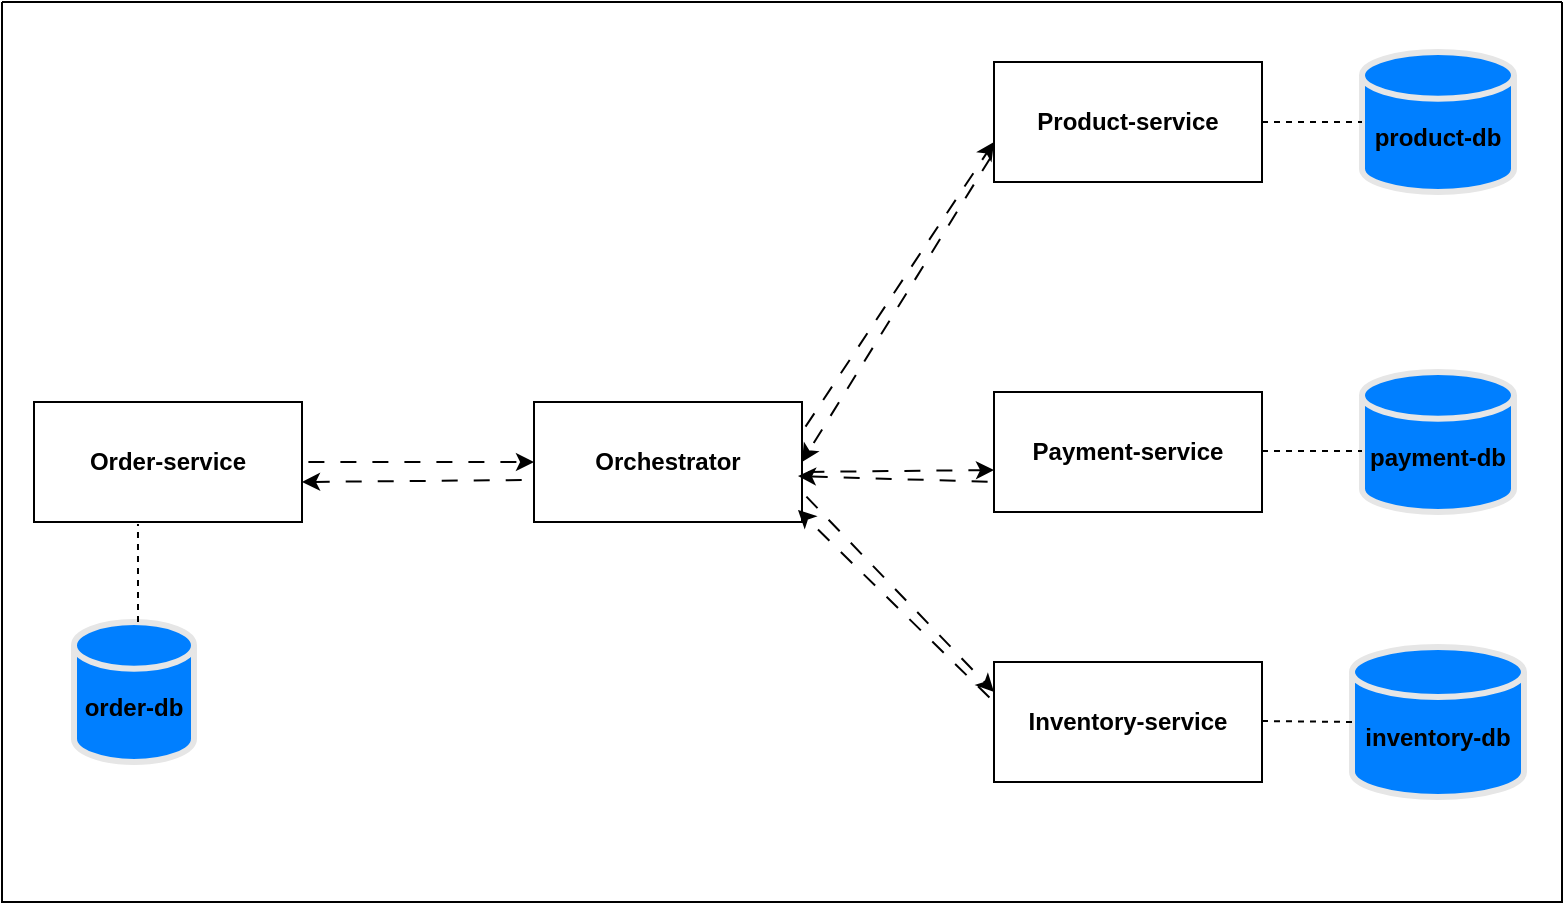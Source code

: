 <mxfile version="26.2.14">
  <diagram name="Página-1" id="IKFzs1eROUxx1zxxErRp">
    <mxGraphModel dx="802" dy="486" grid="1" gridSize="10" guides="1" tooltips="1" connect="1" arrows="1" fold="1" page="1" pageScale="1" pageWidth="827" pageHeight="1169" math="0" shadow="0">
      <root>
        <mxCell id="0" />
        <mxCell id="1" parent="0" />
        <mxCell id="QWuWAwB0CTBxhZb6yjvo-1" value="" style="swimlane;startSize=0;" vertex="1" parent="1">
          <mxGeometry x="24" y="40" width="780" height="450" as="geometry" />
        </mxCell>
        <mxCell id="QWuWAwB0CTBxhZb6yjvo-6" style="edgeStyle=orthogonalEdgeStyle;rounded=0;orthogonalLoop=1;jettySize=auto;html=1;entryX=0;entryY=0.5;entryDx=0;entryDy=0;flowAnimation=1;" edge="1" parent="QWuWAwB0CTBxhZb6yjvo-1" source="QWuWAwB0CTBxhZb6yjvo-2" target="QWuWAwB0CTBxhZb6yjvo-4">
          <mxGeometry relative="1" as="geometry" />
        </mxCell>
        <mxCell id="QWuWAwB0CTBxhZb6yjvo-2" value="&lt;b&gt;Order-service&lt;/b&gt;" style="rounded=0;whiteSpace=wrap;html=1;" vertex="1" parent="QWuWAwB0CTBxhZb6yjvo-1">
          <mxGeometry x="16" y="200" width="134" height="60" as="geometry" />
        </mxCell>
        <mxCell id="QWuWAwB0CTBxhZb6yjvo-3" value="" style="shape=image;html=1;verticalAlign=top;verticalLabelPosition=bottom;labelBackgroundColor=#ffffff;imageAspect=0;aspect=fixed;image=https://cdn2.iconfinder.com/data/icons/boxicons-logos/24/bxl-spring-boot-128.png" vertex="1" parent="QWuWAwB0CTBxhZb6yjvo-1">
          <mxGeometry x="66" y="166" width="34" height="34" as="geometry" />
        </mxCell>
        <mxCell id="QWuWAwB0CTBxhZb6yjvo-4" value="&lt;b&gt;Orchestrator&lt;/b&gt;" style="rounded=0;whiteSpace=wrap;html=1;" vertex="1" parent="QWuWAwB0CTBxhZb6yjvo-1">
          <mxGeometry x="266" y="200" width="134" height="60" as="geometry" />
        </mxCell>
        <mxCell id="QWuWAwB0CTBxhZb6yjvo-5" value="" style="shape=image;html=1;verticalAlign=top;verticalLabelPosition=bottom;labelBackgroundColor=#ffffff;imageAspect=0;aspect=fixed;image=https://cdn2.iconfinder.com/data/icons/boxicons-logos/24/bxl-spring-boot-128.png" vertex="1" parent="QWuWAwB0CTBxhZb6yjvo-1">
          <mxGeometry x="316" y="166" width="34" height="34" as="geometry" />
        </mxCell>
        <mxCell id="QWuWAwB0CTBxhZb6yjvo-9" value="" style="endArrow=classic;html=1;rounded=0;flowAnimation=1;entryX=0.993;entryY=0.617;entryDx=0;entryDy=0;entryPerimeter=0;exitX=-0.022;exitY=0.65;exitDx=0;exitDy=0;exitPerimeter=0;" edge="1" parent="QWuWAwB0CTBxhZb6yjvo-1" source="QWuWAwB0CTBxhZb6yjvo-4">
          <mxGeometry width="50" height="50" relative="1" as="geometry">
            <mxPoint x="256" y="240" as="sourcePoint" />
            <mxPoint x="150.002" y="240.0" as="targetPoint" />
          </mxGeometry>
        </mxCell>
        <mxCell id="QWuWAwB0CTBxhZb6yjvo-10" value="&lt;b&gt;Product-service&lt;/b&gt;" style="rounded=0;whiteSpace=wrap;html=1;" vertex="1" parent="QWuWAwB0CTBxhZb6yjvo-1">
          <mxGeometry x="496" y="30" width="134" height="60" as="geometry" />
        </mxCell>
        <mxCell id="QWuWAwB0CTBxhZb6yjvo-11" value="&lt;b&gt;Payment-service&lt;/b&gt;" style="rounded=0;whiteSpace=wrap;html=1;" vertex="1" parent="QWuWAwB0CTBxhZb6yjvo-1">
          <mxGeometry x="496" y="195" width="134" height="60" as="geometry" />
        </mxCell>
        <mxCell id="QWuWAwB0CTBxhZb6yjvo-12" value="&lt;b&gt;Inventory-service&lt;/b&gt;" style="rounded=0;whiteSpace=wrap;html=1;" vertex="1" parent="QWuWAwB0CTBxhZb6yjvo-1">
          <mxGeometry x="496" y="330" width="134" height="60" as="geometry" />
        </mxCell>
        <mxCell id="QWuWAwB0CTBxhZb6yjvo-14" value="" style="endArrow=classic;html=1;rounded=0;exitX=1;exitY=0.25;exitDx=0;exitDy=0;entryX=0;entryY=1;entryDx=0;entryDy=0;flowAnimation=1;" edge="1" parent="QWuWAwB0CTBxhZb6yjvo-1" source="QWuWAwB0CTBxhZb6yjvo-4">
          <mxGeometry width="50" height="50" relative="1" as="geometry">
            <mxPoint x="400" y="195" as="sourcePoint" />
            <mxPoint x="496" y="70" as="targetPoint" />
          </mxGeometry>
        </mxCell>
        <mxCell id="QWuWAwB0CTBxhZb6yjvo-16" value="" style="endArrow=classic;html=1;rounded=0;entryX=1;entryY=0.5;entryDx=0;entryDy=0;exitX=0;exitY=0.75;exitDx=0;exitDy=0;flowAnimation=1;" edge="1" parent="QWuWAwB0CTBxhZb6yjvo-1" source="QWuWAwB0CTBxhZb6yjvo-10" target="QWuWAwB0CTBxhZb6yjvo-4">
          <mxGeometry width="50" height="50" relative="1" as="geometry">
            <mxPoint x="496" y="90" as="sourcePoint" />
            <mxPoint x="566" y="35" as="targetPoint" />
          </mxGeometry>
        </mxCell>
        <mxCell id="QWuWAwB0CTBxhZb6yjvo-17" value="&lt;div&gt;&lt;b&gt;&lt;br&gt;&lt;/b&gt;&lt;/div&gt;&lt;b&gt;order-db&lt;/b&gt;" style="strokeWidth=3;html=1;shape=mxgraph.flowchart.database;whiteSpace=wrap;strokeColor=#E6E6E6;fillColor=#007FFF;" vertex="1" parent="QWuWAwB0CTBxhZb6yjvo-1">
          <mxGeometry x="36" y="310" width="60" height="70" as="geometry" />
        </mxCell>
        <mxCell id="QWuWAwB0CTBxhZb6yjvo-18" value="" style="endArrow=none;dashed=1;html=1;rounded=0;entryX=0.388;entryY=1.017;entryDx=0;entryDy=0;entryPerimeter=0;flowAnimation=0;" edge="1" parent="QWuWAwB0CTBxhZb6yjvo-1" target="QWuWAwB0CTBxhZb6yjvo-2">
          <mxGeometry width="50" height="50" relative="1" as="geometry">
            <mxPoint x="68" y="310" as="sourcePoint" />
            <mxPoint x="116" y="280" as="targetPoint" />
          </mxGeometry>
        </mxCell>
        <mxCell id="QWuWAwB0CTBxhZb6yjvo-22" value="&lt;div&gt;&lt;b&gt;&lt;br&gt;&lt;/b&gt;&lt;/div&gt;&lt;b&gt;product-db&lt;/b&gt;" style="strokeWidth=3;html=1;shape=mxgraph.flowchart.database;whiteSpace=wrap;strokeColor=#E6E6E6;fillColor=#007FFF;" vertex="1" parent="QWuWAwB0CTBxhZb6yjvo-1">
          <mxGeometry x="680" y="25" width="76" height="70" as="geometry" />
        </mxCell>
        <mxCell id="QWuWAwB0CTBxhZb6yjvo-23" value="&lt;div&gt;&lt;b&gt;&lt;br&gt;&lt;/b&gt;&lt;/div&gt;&lt;b&gt;payment-db&lt;/b&gt;" style="strokeWidth=3;html=1;shape=mxgraph.flowchart.database;whiteSpace=wrap;strokeColor=#E6E6E6;fillColor=#007FFF;" vertex="1" parent="QWuWAwB0CTBxhZb6yjvo-1">
          <mxGeometry x="680" y="185" width="76" height="70" as="geometry" />
        </mxCell>
        <mxCell id="QWuWAwB0CTBxhZb6yjvo-24" value="&lt;div&gt;&lt;b&gt;&lt;br&gt;&lt;/b&gt;&lt;/div&gt;&lt;b&gt;inventory-db&lt;/b&gt;" style="strokeWidth=3;html=1;shape=mxgraph.flowchart.database;whiteSpace=wrap;strokeColor=#E6E6E6;fillColor=#007FFF;" vertex="1" parent="QWuWAwB0CTBxhZb6yjvo-1">
          <mxGeometry x="675" y="322.5" width="86" height="75" as="geometry" />
        </mxCell>
        <mxCell id="QWuWAwB0CTBxhZb6yjvo-25" value="" style="endArrow=none;dashed=1;html=1;rounded=0;entryX=0;entryY=0.5;entryDx=0;entryDy=0;entryPerimeter=0;" edge="1" parent="QWuWAwB0CTBxhZb6yjvo-1" target="QWuWAwB0CTBxhZb6yjvo-22">
          <mxGeometry width="50" height="50" relative="1" as="geometry">
            <mxPoint x="630" y="60" as="sourcePoint" />
            <mxPoint x="680" y="10" as="targetPoint" />
          </mxGeometry>
        </mxCell>
        <mxCell id="QWuWAwB0CTBxhZb6yjvo-26" value="" style="endArrow=none;dashed=1;html=1;rounded=0;entryX=0;entryY=0.5;entryDx=0;entryDy=0;entryPerimeter=0;" edge="1" parent="QWuWAwB0CTBxhZb6yjvo-1">
          <mxGeometry width="50" height="50" relative="1" as="geometry">
            <mxPoint x="630" y="224.5" as="sourcePoint" />
            <mxPoint x="680" y="224.5" as="targetPoint" />
          </mxGeometry>
        </mxCell>
        <mxCell id="QWuWAwB0CTBxhZb6yjvo-27" value="" style="endArrow=none;dashed=1;html=1;rounded=0;entryX=0;entryY=0.5;entryDx=0;entryDy=0;entryPerimeter=0;" edge="1" parent="QWuWAwB0CTBxhZb6yjvo-1" target="QWuWAwB0CTBxhZb6yjvo-24">
          <mxGeometry width="50" height="50" relative="1" as="geometry">
            <mxPoint x="630" y="359.5" as="sourcePoint" />
            <mxPoint x="666" y="358" as="targetPoint" />
          </mxGeometry>
        </mxCell>
        <mxCell id="QWuWAwB0CTBxhZb6yjvo-28" value="" style="shape=image;html=1;verticalAlign=top;verticalLabelPosition=bottom;labelBackgroundColor=#ffffff;imageAspect=0;aspect=fixed;image=https://cdn2.iconfinder.com/data/icons/boxicons-logos/24/bxl-spring-boot-128.png" vertex="1" parent="QWuWAwB0CTBxhZb6yjvo-1">
          <mxGeometry x="536" width="34" height="34" as="geometry" />
        </mxCell>
        <mxCell id="QWuWAwB0CTBxhZb6yjvo-50" value="" style="shape=image;html=1;verticalAlign=top;verticalLabelPosition=bottom;labelBackgroundColor=#ffffff;imageAspect=0;aspect=fixed;image=https://cdn2.iconfinder.com/data/icons/boxicons-logos/24/bxl-spring-boot-128.png" vertex="1" parent="QWuWAwB0CTBxhZb6yjvo-1">
          <mxGeometry x="536" y="161" width="34" height="34" as="geometry" />
        </mxCell>
        <mxCell id="QWuWAwB0CTBxhZb6yjvo-51" value="" style="shape=image;html=1;verticalAlign=top;verticalLabelPosition=bottom;labelBackgroundColor=#ffffff;imageAspect=0;aspect=fixed;image=https://cdn2.iconfinder.com/data/icons/boxicons-logos/24/bxl-spring-boot-128.png" vertex="1" parent="QWuWAwB0CTBxhZb6yjvo-1">
          <mxGeometry x="536" y="296" width="34" height="34" as="geometry" />
        </mxCell>
        <mxCell id="QWuWAwB0CTBxhZb6yjvo-52" value="" style="endArrow=classic;html=1;rounded=0;entryX=0;entryY=0.65;entryDx=0;entryDy=0;entryPerimeter=0;flowAnimation=1;" edge="1" parent="QWuWAwB0CTBxhZb6yjvo-1" target="QWuWAwB0CTBxhZb6yjvo-11">
          <mxGeometry width="50" height="50" relative="1" as="geometry">
            <mxPoint x="400" y="235" as="sourcePoint" />
            <mxPoint x="450" y="185" as="targetPoint" />
          </mxGeometry>
        </mxCell>
        <mxCell id="QWuWAwB0CTBxhZb6yjvo-53" value="" style="endArrow=classic;html=1;rounded=0;entryX=0.985;entryY=0.617;entryDx=0;entryDy=0;flowAnimation=1;exitX=0;exitY=0.75;exitDx=0;exitDy=0;entryPerimeter=0;" edge="1" parent="QWuWAwB0CTBxhZb6yjvo-1" source="QWuWAwB0CTBxhZb6yjvo-11" target="QWuWAwB0CTBxhZb6yjvo-4">
          <mxGeometry width="50" height="50" relative="1" as="geometry">
            <mxPoint x="406" y="281" as="sourcePoint" />
            <mxPoint x="502" y="280" as="targetPoint" />
          </mxGeometry>
        </mxCell>
        <mxCell id="QWuWAwB0CTBxhZb6yjvo-54" value="" style="endArrow=classic;html=1;rounded=0;entryX=0;entryY=0.25;entryDx=0;entryDy=0;exitX=1;exitY=0.75;exitDx=0;exitDy=0;flowAnimation=1;" edge="1" parent="QWuWAwB0CTBxhZb6yjvo-1" source="QWuWAwB0CTBxhZb6yjvo-4" target="QWuWAwB0CTBxhZb6yjvo-12">
          <mxGeometry width="50" height="50" relative="1" as="geometry">
            <mxPoint x="366" y="240" as="sourcePoint" />
            <mxPoint x="416" y="190" as="targetPoint" />
          </mxGeometry>
        </mxCell>
        <mxCell id="QWuWAwB0CTBxhZb6yjvo-55" value="" style="endArrow=classic;html=1;rounded=0;entryX=0.985;entryY=0.9;entryDx=0;entryDy=0;entryPerimeter=0;flowAnimation=1;" edge="1" parent="QWuWAwB0CTBxhZb6yjvo-1" target="QWuWAwB0CTBxhZb6yjvo-4">
          <mxGeometry width="50" height="50" relative="1" as="geometry">
            <mxPoint x="496" y="350" as="sourcePoint" />
            <mxPoint x="472" y="380" as="targetPoint" />
          </mxGeometry>
        </mxCell>
      </root>
    </mxGraphModel>
  </diagram>
</mxfile>
